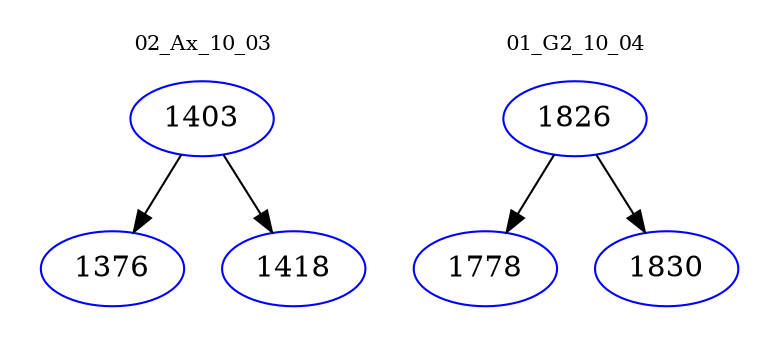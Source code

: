 digraph{
subgraph cluster_0 {
color = white
label = "02_Ax_10_03";
fontsize=10;
T0_1403 [label="1403", color="blue"]
T0_1403 -> T0_1376 [color="black"]
T0_1376 [label="1376", color="blue"]
T0_1403 -> T0_1418 [color="black"]
T0_1418 [label="1418", color="blue"]
}
subgraph cluster_1 {
color = white
label = "01_G2_10_04";
fontsize=10;
T1_1826 [label="1826", color="blue"]
T1_1826 -> T1_1778 [color="black"]
T1_1778 [label="1778", color="blue"]
T1_1826 -> T1_1830 [color="black"]
T1_1830 [label="1830", color="blue"]
}
}
